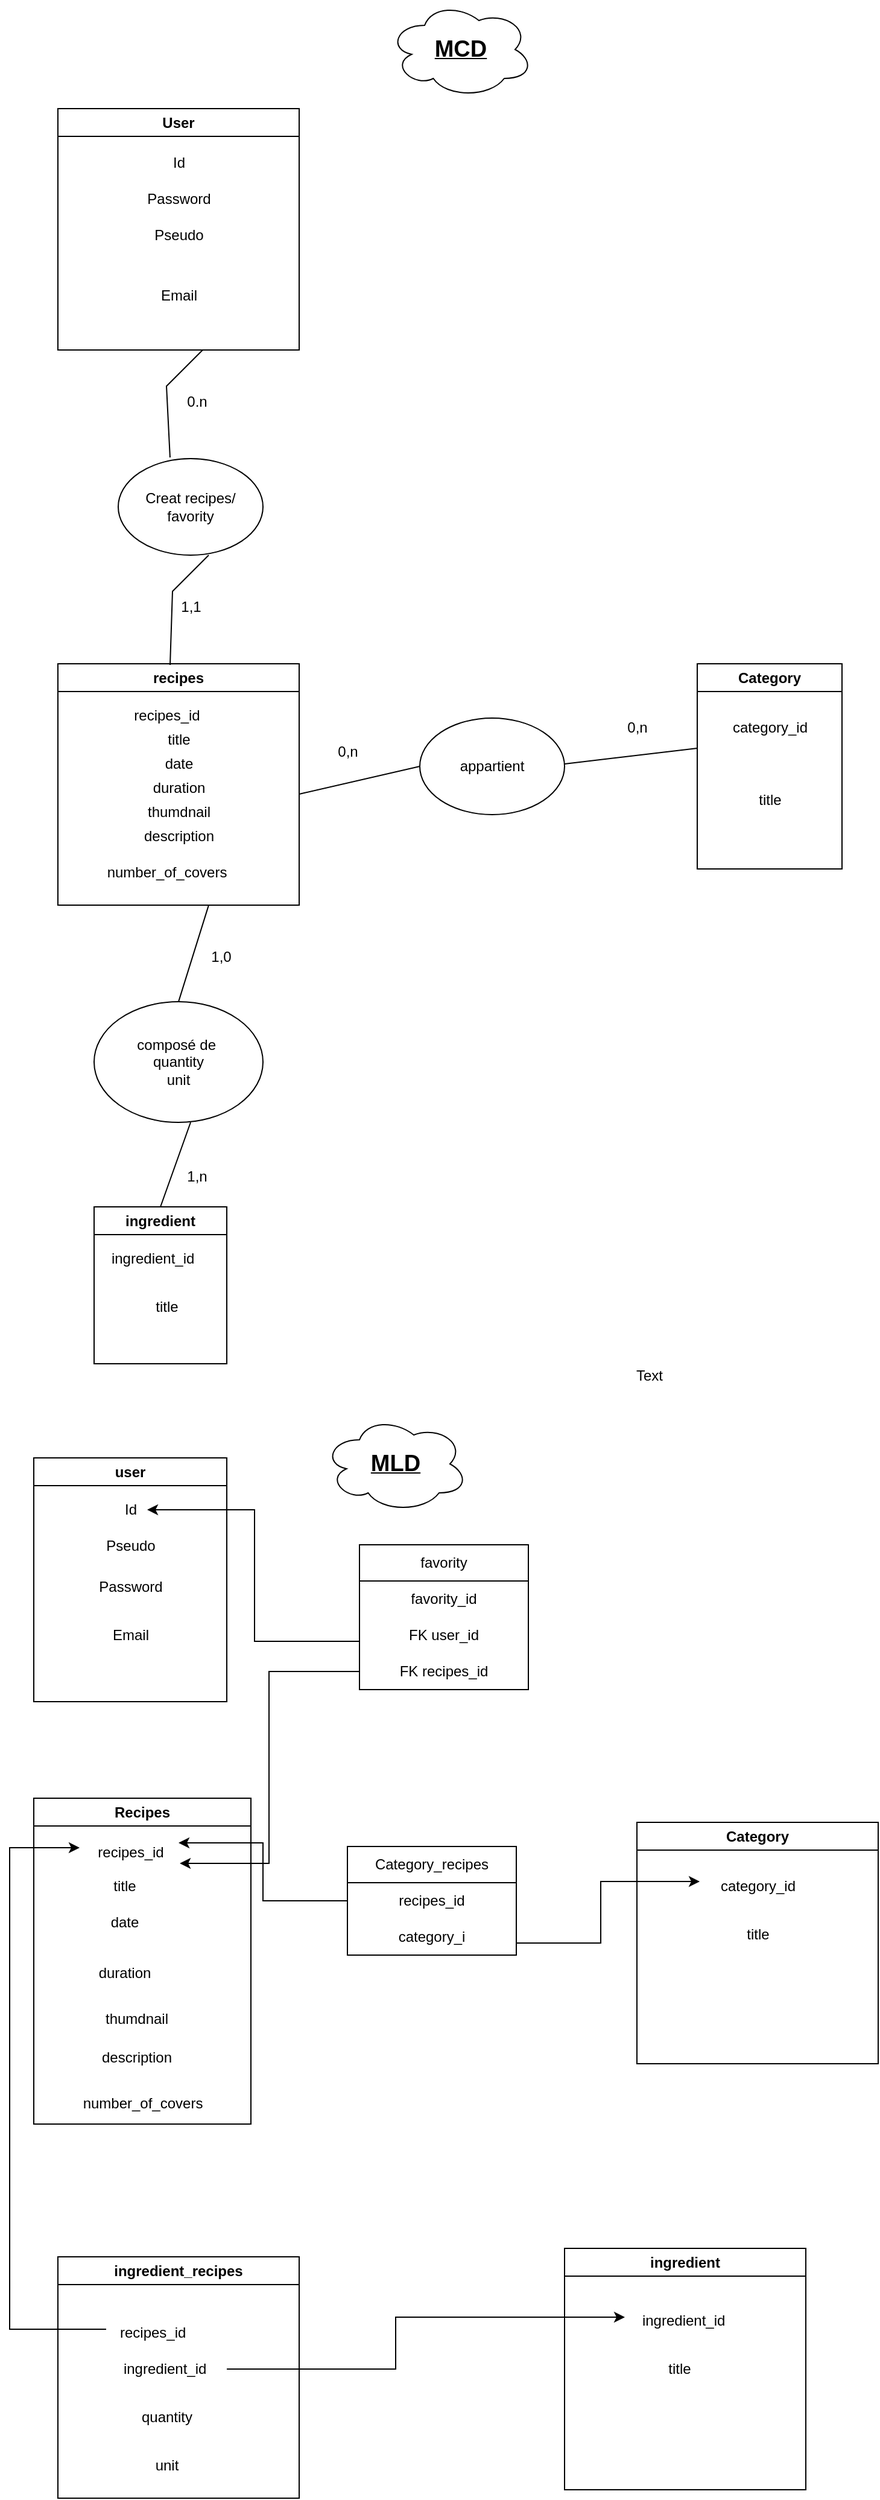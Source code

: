 <mxfile version="21.2.1" type="github">
  <diagram name="Page-1" id="wj9166zeu8E6wCw7k_po">
    <mxGraphModel dx="880" dy="1645" grid="1" gridSize="10" guides="1" tooltips="1" connect="1" arrows="1" fold="1" page="1" pageScale="1" pageWidth="827" pageHeight="1169" math="0" shadow="0">
      <root>
        <mxCell id="0" />
        <mxCell id="1" parent="0" />
        <mxCell id="bdfGBAIHHRgrsFEkhaWC-1" value="user" style="swimlane;whiteSpace=wrap;html=1;" parent="1" vertex="1">
          <mxGeometry x="60" y="38" width="160" height="202" as="geometry" />
        </mxCell>
        <mxCell id="bdfGBAIHHRgrsFEkhaWC-3" value="Pseudo" style="text;html=1;align=center;verticalAlign=middle;resizable=0;points=[];autosize=1;strokeColor=none;fillColor=none;" parent="bdfGBAIHHRgrsFEkhaWC-1" vertex="1">
          <mxGeometry x="50" y="58" width="60" height="30" as="geometry" />
        </mxCell>
        <mxCell id="bdfGBAIHHRgrsFEkhaWC-6" value="Password" style="text;html=1;align=center;verticalAlign=middle;resizable=0;points=[];autosize=1;strokeColor=none;fillColor=none;" parent="bdfGBAIHHRgrsFEkhaWC-1" vertex="1">
          <mxGeometry x="40" y="92" width="80" height="30" as="geometry" />
        </mxCell>
        <mxCell id="bdfGBAIHHRgrsFEkhaWC-2" value="Id" style="text;html=1;align=center;verticalAlign=middle;resizable=0;points=[];autosize=1;strokeColor=none;fillColor=none;" parent="bdfGBAIHHRgrsFEkhaWC-1" vertex="1">
          <mxGeometry x="65" y="28" width="30" height="30" as="geometry" />
        </mxCell>
        <mxCell id="bdfGBAIHHRgrsFEkhaWC-7" value="Email" style="text;html=1;align=center;verticalAlign=middle;resizable=0;points=[];autosize=1;strokeColor=none;fillColor=none;" parent="bdfGBAIHHRgrsFEkhaWC-1" vertex="1">
          <mxGeometry x="55" y="132" width="50" height="30" as="geometry" />
        </mxCell>
        <mxCell id="bdfGBAIHHRgrsFEkhaWC-8" value="Recipes" style="swimlane;whiteSpace=wrap;html=1;" parent="1" vertex="1">
          <mxGeometry x="60" y="320" width="180" height="270" as="geometry" />
        </mxCell>
        <mxCell id="bdfGBAIHHRgrsFEkhaWC-9" value="recipes_id" style="text;html=1;align=center;verticalAlign=middle;resizable=0;points=[];autosize=1;strokeColor=none;fillColor=none;" parent="bdfGBAIHHRgrsFEkhaWC-8" vertex="1">
          <mxGeometry x="40" y="30" width="80" height="30" as="geometry" />
        </mxCell>
        <mxCell id="bdfGBAIHHRgrsFEkhaWC-12" value="title" style="text;html=1;align=center;verticalAlign=middle;resizable=0;points=[];autosize=1;strokeColor=none;fillColor=none;" parent="bdfGBAIHHRgrsFEkhaWC-8" vertex="1">
          <mxGeometry x="55" y="58" width="40" height="30" as="geometry" />
        </mxCell>
        <mxCell id="bdfGBAIHHRgrsFEkhaWC-19" value="thumdnail" style="text;html=1;align=center;verticalAlign=middle;resizable=0;points=[];autosize=1;strokeColor=none;fillColor=none;" parent="bdfGBAIHHRgrsFEkhaWC-8" vertex="1">
          <mxGeometry x="45" y="168" width="80" height="30" as="geometry" />
        </mxCell>
        <mxCell id="bdfGBAIHHRgrsFEkhaWC-15" value="description" style="text;html=1;align=center;verticalAlign=middle;resizable=0;points=[];autosize=1;strokeColor=none;fillColor=none;" parent="bdfGBAIHHRgrsFEkhaWC-8" vertex="1">
          <mxGeometry x="45" y="200" width="80" height="30" as="geometry" />
        </mxCell>
        <mxCell id="bdfGBAIHHRgrsFEkhaWC-13" value="date" style="text;html=1;align=center;verticalAlign=middle;resizable=0;points=[];autosize=1;strokeColor=none;fillColor=none;" parent="bdfGBAIHHRgrsFEkhaWC-8" vertex="1">
          <mxGeometry x="50" y="88" width="50" height="30" as="geometry" />
        </mxCell>
        <mxCell id="bdfGBAIHHRgrsFEkhaWC-14" value="duration" style="text;html=1;align=center;verticalAlign=middle;resizable=0;points=[];autosize=1;strokeColor=none;fillColor=none;" parent="bdfGBAIHHRgrsFEkhaWC-8" vertex="1">
          <mxGeometry x="40" y="130" width="70" height="30" as="geometry" />
        </mxCell>
        <mxCell id="bdfGBAIHHRgrsFEkhaWC-20" value="number_of_covers" style="text;html=1;align=center;verticalAlign=middle;resizable=0;points=[];autosize=1;strokeColor=none;fillColor=none;" parent="1" vertex="1">
          <mxGeometry x="90" y="558" width="120" height="30" as="geometry" />
        </mxCell>
        <mxCell id="bdfGBAIHHRgrsFEkhaWC-21" value="Category" style="swimlane;whiteSpace=wrap;html=1;" parent="1" vertex="1">
          <mxGeometry x="560" y="340" width="200" height="200" as="geometry" />
        </mxCell>
        <mxCell id="bdfGBAIHHRgrsFEkhaWC-22" value="category_id" style="text;html=1;align=center;verticalAlign=middle;resizable=0;points=[];autosize=1;strokeColor=none;fillColor=none;" parent="1" vertex="1">
          <mxGeometry x="615" y="378" width="90" height="30" as="geometry" />
        </mxCell>
        <mxCell id="bdfGBAIHHRgrsFEkhaWC-23" value="title" style="text;html=1;align=center;verticalAlign=middle;resizable=0;points=[];autosize=1;strokeColor=none;fillColor=none;" parent="1" vertex="1">
          <mxGeometry x="640" y="418" width="40" height="30" as="geometry" />
        </mxCell>
        <mxCell id="bdfGBAIHHRgrsFEkhaWC-24" value="Category_recipes" style="swimlane;fontStyle=0;childLayout=stackLayout;horizontal=1;startSize=30;horizontalStack=0;resizeParent=1;resizeParentMax=0;resizeLast=0;collapsible=1;marginBottom=0;whiteSpace=wrap;html=1;" parent="1" vertex="1">
          <mxGeometry x="320" y="360" width="140" height="90" as="geometry" />
        </mxCell>
        <mxCell id="bdfGBAIHHRgrsFEkhaWC-25" value="recipes_id" style="text;strokeColor=none;fillColor=none;align=center;verticalAlign=middle;spacingLeft=4;spacingRight=4;overflow=hidden;points=[[0,0.5],[1,0.5]];portConstraint=eastwest;rotatable=0;whiteSpace=wrap;html=1;" parent="bdfGBAIHHRgrsFEkhaWC-24" vertex="1">
          <mxGeometry y="30" width="140" height="30" as="geometry" />
        </mxCell>
        <mxCell id="bdfGBAIHHRgrsFEkhaWC-26" value="category_i" style="text;strokeColor=none;fillColor=none;align=center;verticalAlign=middle;spacingLeft=4;spacingRight=4;overflow=hidden;points=[[0,0.5],[1,0.5]];portConstraint=eastwest;rotatable=0;whiteSpace=wrap;html=1;" parent="bdfGBAIHHRgrsFEkhaWC-24" vertex="1">
          <mxGeometry y="60" width="140" height="30" as="geometry" />
        </mxCell>
        <mxCell id="bdfGBAIHHRgrsFEkhaWC-28" style="edgeStyle=orthogonalEdgeStyle;rounded=0;orthogonalLoop=1;jettySize=auto;html=1;entryX=-0.033;entryY=0.367;entryDx=0;entryDy=0;entryPerimeter=0;" parent="1" source="bdfGBAIHHRgrsFEkhaWC-26" target="bdfGBAIHHRgrsFEkhaWC-22" edge="1">
          <mxGeometry relative="1" as="geometry">
            <Array as="points">
              <mxPoint x="530" y="440" />
              <mxPoint x="530" y="389" />
            </Array>
          </mxGeometry>
        </mxCell>
        <mxCell id="bdfGBAIHHRgrsFEkhaWC-29" style="edgeStyle=orthogonalEdgeStyle;rounded=0;orthogonalLoop=1;jettySize=auto;html=1;entryX=1;entryY=0.233;entryDx=0;entryDy=0;entryPerimeter=0;" parent="1" source="bdfGBAIHHRgrsFEkhaWC-25" target="bdfGBAIHHRgrsFEkhaWC-9" edge="1">
          <mxGeometry relative="1" as="geometry" />
        </mxCell>
        <mxCell id="bdfGBAIHHRgrsFEkhaWC-30" value="favority" style="swimlane;fontStyle=0;childLayout=stackLayout;horizontal=1;startSize=30;horizontalStack=0;resizeParent=1;resizeParentMax=0;resizeLast=0;collapsible=1;marginBottom=0;whiteSpace=wrap;html=1;" parent="1" vertex="1">
          <mxGeometry x="330" y="110" width="140" height="120" as="geometry" />
        </mxCell>
        <mxCell id="bdfGBAIHHRgrsFEkhaWC-31" value="favority_id" style="text;strokeColor=none;fillColor=none;align=center;verticalAlign=middle;spacingLeft=4;spacingRight=4;overflow=hidden;points=[[0,0.5],[1,0.5]];portConstraint=eastwest;rotatable=0;whiteSpace=wrap;html=1;" parent="bdfGBAIHHRgrsFEkhaWC-30" vertex="1">
          <mxGeometry y="30" width="140" height="30" as="geometry" />
        </mxCell>
        <mxCell id="bdfGBAIHHRgrsFEkhaWC-32" value="FK user_id" style="text;strokeColor=none;fillColor=none;align=center;verticalAlign=middle;spacingLeft=4;spacingRight=4;overflow=hidden;points=[[0,0.5],[1,0.5]];portConstraint=eastwest;rotatable=0;whiteSpace=wrap;html=1;" parent="bdfGBAIHHRgrsFEkhaWC-30" vertex="1">
          <mxGeometry y="60" width="140" height="30" as="geometry" />
        </mxCell>
        <mxCell id="bdfGBAIHHRgrsFEkhaWC-33" value="FK recipes_id" style="text;strokeColor=none;fillColor=none;align=center;verticalAlign=middle;spacingLeft=4;spacingRight=4;overflow=hidden;points=[[0,0.5],[1,0.5]];portConstraint=eastwest;rotatable=0;whiteSpace=wrap;html=1;" parent="bdfGBAIHHRgrsFEkhaWC-30" vertex="1">
          <mxGeometry y="90" width="140" height="30" as="geometry" />
        </mxCell>
        <mxCell id="bdfGBAIHHRgrsFEkhaWC-42" style="edgeStyle=orthogonalEdgeStyle;rounded=0;orthogonalLoop=1;jettySize=auto;html=1;entryX=-0.025;entryY=0.367;entryDx=0;entryDy=0;entryPerimeter=0;exitX=0;exitY=0.4;exitDx=0;exitDy=0;exitPerimeter=0;" parent="1" source="bdfGBAIHHRgrsFEkhaWC-35" target="bdfGBAIHHRgrsFEkhaWC-9" edge="1">
          <mxGeometry relative="1" as="geometry">
            <Array as="points">
              <mxPoint x="40" y="760" />
              <mxPoint x="40" y="361" />
            </Array>
          </mxGeometry>
        </mxCell>
        <mxCell id="bdfGBAIHHRgrsFEkhaWC-34" value="ingredient_recipes" style="swimlane;whiteSpace=wrap;html=1;" parent="1" vertex="1">
          <mxGeometry x="80" y="700" width="200" height="200" as="geometry" />
        </mxCell>
        <mxCell id="bdfGBAIHHRgrsFEkhaWC-35" value="recipes_id&amp;nbsp;" style="text;html=1;align=center;verticalAlign=middle;resizable=0;points=[];autosize=1;strokeColor=none;fillColor=none;" parent="1" vertex="1">
          <mxGeometry x="120" y="748" width="80" height="30" as="geometry" />
        </mxCell>
        <mxCell id="bdfGBAIHHRgrsFEkhaWC-43" style="edgeStyle=orthogonalEdgeStyle;rounded=0;orthogonalLoop=1;jettySize=auto;html=1;" parent="1" source="bdfGBAIHHRgrsFEkhaWC-36" target="bdfGBAIHHRgrsFEkhaWC-40" edge="1">
          <mxGeometry relative="1" as="geometry">
            <Array as="points">
              <mxPoint x="360" y="793" />
              <mxPoint x="360" y="750" />
            </Array>
          </mxGeometry>
        </mxCell>
        <mxCell id="bdfGBAIHHRgrsFEkhaWC-36" value="ingredient_id&amp;nbsp;" style="text;html=1;align=center;verticalAlign=middle;resizable=0;points=[];autosize=1;strokeColor=none;fillColor=none;" parent="1" vertex="1">
          <mxGeometry x="120" y="778" width="100" height="30" as="geometry" />
        </mxCell>
        <mxCell id="bdfGBAIHHRgrsFEkhaWC-37" value="quantity" style="text;html=1;align=center;verticalAlign=middle;resizable=0;points=[];autosize=1;strokeColor=none;fillColor=none;" parent="1" vertex="1">
          <mxGeometry x="135" y="818" width="70" height="30" as="geometry" />
        </mxCell>
        <mxCell id="bdfGBAIHHRgrsFEkhaWC-38" value="unit" style="text;html=1;align=center;verticalAlign=middle;resizable=0;points=[];autosize=1;strokeColor=none;fillColor=none;" parent="1" vertex="1">
          <mxGeometry x="150" y="858" width="40" height="30" as="geometry" />
        </mxCell>
        <mxCell id="bdfGBAIHHRgrsFEkhaWC-39" value="ingredient" style="swimlane;whiteSpace=wrap;html=1;" parent="1" vertex="1">
          <mxGeometry x="500" y="693" width="200" height="200" as="geometry" />
        </mxCell>
        <mxCell id="bdfGBAIHHRgrsFEkhaWC-41" value="title" style="text;html=1;align=center;verticalAlign=middle;resizable=0;points=[];autosize=1;strokeColor=none;fillColor=none;" parent="bdfGBAIHHRgrsFEkhaWC-39" vertex="1">
          <mxGeometry x="75" y="85" width="40" height="30" as="geometry" />
        </mxCell>
        <mxCell id="bdfGBAIHHRgrsFEkhaWC-40" value="ingredient_id&amp;nbsp;" style="text;html=1;align=center;verticalAlign=middle;resizable=0;points=[];autosize=1;strokeColor=none;fillColor=none;" parent="1" vertex="1">
          <mxGeometry x="550" y="738" width="100" height="30" as="geometry" />
        </mxCell>
        <mxCell id="bdfGBAIHHRgrsFEkhaWC-44" style="edgeStyle=orthogonalEdgeStyle;rounded=0;orthogonalLoop=1;jettySize=auto;html=1;entryX=0.967;entryY=0.5;entryDx=0;entryDy=0;entryPerimeter=0;" parent="1" source="bdfGBAIHHRgrsFEkhaWC-32" target="bdfGBAIHHRgrsFEkhaWC-2" edge="1">
          <mxGeometry relative="1" as="geometry">
            <Array as="points">
              <mxPoint x="243" y="190" />
              <mxPoint x="243" y="81" />
            </Array>
          </mxGeometry>
        </mxCell>
        <mxCell id="bdfGBAIHHRgrsFEkhaWC-45" style="edgeStyle=orthogonalEdgeStyle;rounded=0;orthogonalLoop=1;jettySize=auto;html=1;entryX=1.013;entryY=0.8;entryDx=0;entryDy=0;entryPerimeter=0;" parent="1" source="bdfGBAIHHRgrsFEkhaWC-33" target="bdfGBAIHHRgrsFEkhaWC-9" edge="1">
          <mxGeometry relative="1" as="geometry" />
        </mxCell>
        <mxCell id="bdfGBAIHHRgrsFEkhaWC-49" value="&lt;b&gt;&lt;u&gt;&lt;font style=&quot;font-size: 19px;&quot;&gt;MLD&lt;/font&gt;&lt;/u&gt;&lt;/b&gt;" style="ellipse;shape=cloud;whiteSpace=wrap;html=1;" parent="1" vertex="1">
          <mxGeometry x="300" y="3" width="120" height="80" as="geometry" />
        </mxCell>
        <mxCell id="bdfGBAIHHRgrsFEkhaWC-50" value="Text" style="text;html=1;align=center;verticalAlign=middle;resizable=0;points=[];autosize=1;strokeColor=none;fillColor=none;" parent="1" vertex="1">
          <mxGeometry x="545" y="-45" width="50" height="30" as="geometry" />
        </mxCell>
        <mxCell id="bdfGBAIHHRgrsFEkhaWC-51" value="&lt;b&gt;&lt;u&gt;&lt;font style=&quot;font-size: 19px;&quot;&gt;MCD&lt;/font&gt;&lt;/u&gt;&lt;/b&gt;" style="ellipse;shape=cloud;whiteSpace=wrap;html=1;" parent="1" vertex="1">
          <mxGeometry x="354" y="-1169" width="120" height="80" as="geometry" />
        </mxCell>
        <mxCell id="bdfGBAIHHRgrsFEkhaWC-52" value="User" style="swimlane;whiteSpace=wrap;html=1;" parent="1" vertex="1">
          <mxGeometry x="80" y="-1080" width="200" height="200" as="geometry" />
        </mxCell>
        <mxCell id="bdfGBAIHHRgrsFEkhaWC-55" value="Password" style="text;html=1;align=center;verticalAlign=middle;resizable=0;points=[];autosize=1;strokeColor=none;fillColor=none;" parent="bdfGBAIHHRgrsFEkhaWC-52" vertex="1">
          <mxGeometry x="60" y="60" width="80" height="30" as="geometry" />
        </mxCell>
        <mxCell id="bdfGBAIHHRgrsFEkhaWC-53" value="Id" style="text;html=1;align=center;verticalAlign=middle;resizable=0;points=[];autosize=1;strokeColor=none;fillColor=none;" parent="bdfGBAIHHRgrsFEkhaWC-52" vertex="1">
          <mxGeometry x="85" y="30" width="30" height="30" as="geometry" />
        </mxCell>
        <mxCell id="bdfGBAIHHRgrsFEkhaWC-54" value="Pseudo" style="text;html=1;align=center;verticalAlign=middle;resizable=0;points=[];autosize=1;strokeColor=none;fillColor=none;" parent="bdfGBAIHHRgrsFEkhaWC-52" vertex="1">
          <mxGeometry x="70" y="90" width="60" height="30" as="geometry" />
        </mxCell>
        <mxCell id="bdfGBAIHHRgrsFEkhaWC-56" value="Email" style="text;html=1;align=center;verticalAlign=middle;resizable=0;points=[];autosize=1;strokeColor=none;fillColor=none;" parent="bdfGBAIHHRgrsFEkhaWC-52" vertex="1">
          <mxGeometry x="75" y="140" width="50" height="30" as="geometry" />
        </mxCell>
        <mxCell id="bdfGBAIHHRgrsFEkhaWC-58" value="Creat recipes/&lt;br&gt;favority" style="ellipse;whiteSpace=wrap;html=1;" parent="1" vertex="1">
          <mxGeometry x="130" y="-790" width="120" height="80" as="geometry" />
        </mxCell>
        <mxCell id="bdfGBAIHHRgrsFEkhaWC-59" value="" style="endArrow=none;html=1;rounded=0;exitX=0.358;exitY=-0.012;exitDx=0;exitDy=0;exitPerimeter=0;" parent="1" source="bdfGBAIHHRgrsFEkhaWC-58" edge="1">
          <mxGeometry width="50" height="50" relative="1" as="geometry">
            <mxPoint x="150" y="-830" as="sourcePoint" />
            <mxPoint x="200" y="-880" as="targetPoint" />
            <Array as="points">
              <mxPoint x="170" y="-850" />
            </Array>
          </mxGeometry>
        </mxCell>
        <mxCell id="bdfGBAIHHRgrsFEkhaWC-60" value="0.n" style="text;html=1;align=center;verticalAlign=middle;resizable=0;points=[];autosize=1;strokeColor=none;fillColor=none;" parent="1" vertex="1">
          <mxGeometry x="175" y="-852" width="40" height="30" as="geometry" />
        </mxCell>
        <mxCell id="bdfGBAIHHRgrsFEkhaWC-61" value="recipes" style="swimlane;whiteSpace=wrap;html=1;" parent="1" vertex="1">
          <mxGeometry x="80" y="-620" width="200" height="200" as="geometry" />
        </mxCell>
        <mxCell id="bdfGBAIHHRgrsFEkhaWC-62" value="" style="endArrow=none;html=1;rounded=0;exitX=0.465;exitY=0.005;exitDx=0;exitDy=0;exitPerimeter=0;" parent="1" source="bdfGBAIHHRgrsFEkhaWC-61" edge="1">
          <mxGeometry width="50" height="50" relative="1" as="geometry">
            <mxPoint x="155" y="-660" as="sourcePoint" />
            <mxPoint x="205" y="-710" as="targetPoint" />
            <Array as="points">
              <mxPoint x="175" y="-680" />
            </Array>
          </mxGeometry>
        </mxCell>
        <mxCell id="bdfGBAIHHRgrsFEkhaWC-63" value="1,1" style="text;html=1;align=center;verticalAlign=middle;resizable=0;points=[];autosize=1;strokeColor=none;fillColor=none;" parent="1" vertex="1">
          <mxGeometry x="170" y="-682" width="40" height="30" as="geometry" />
        </mxCell>
        <mxCell id="bdfGBAIHHRgrsFEkhaWC-64" value="recipes_id" style="text;html=1;align=center;verticalAlign=middle;resizable=0;points=[];autosize=1;strokeColor=none;fillColor=none;" parent="1" vertex="1">
          <mxGeometry x="130" y="-592" width="80" height="30" as="geometry" />
        </mxCell>
        <mxCell id="bdfGBAIHHRgrsFEkhaWC-67" value="title" style="text;html=1;align=center;verticalAlign=middle;resizable=0;points=[];autosize=1;strokeColor=none;fillColor=none;" parent="1" vertex="1">
          <mxGeometry x="160" y="-572" width="40" height="30" as="geometry" />
        </mxCell>
        <mxCell id="bdfGBAIHHRgrsFEkhaWC-68" value="date" style="text;html=1;align=center;verticalAlign=middle;resizable=0;points=[];autosize=1;strokeColor=none;fillColor=none;" parent="1" vertex="1">
          <mxGeometry x="155" y="-552" width="50" height="30" as="geometry" />
        </mxCell>
        <mxCell id="bdfGBAIHHRgrsFEkhaWC-69" value="duration" style="text;html=1;align=center;verticalAlign=middle;resizable=0;points=[];autosize=1;strokeColor=none;fillColor=none;" parent="1" vertex="1">
          <mxGeometry x="145" y="-532" width="70" height="30" as="geometry" />
        </mxCell>
        <mxCell id="bdfGBAIHHRgrsFEkhaWC-70" value="thumdnail" style="text;html=1;align=center;verticalAlign=middle;resizable=0;points=[];autosize=1;strokeColor=none;fillColor=none;" parent="1" vertex="1">
          <mxGeometry x="140" y="-512" width="80" height="30" as="geometry" />
        </mxCell>
        <mxCell id="bdfGBAIHHRgrsFEkhaWC-71" value="description" style="text;html=1;align=center;verticalAlign=middle;resizable=0;points=[];autosize=1;strokeColor=none;fillColor=none;" parent="1" vertex="1">
          <mxGeometry x="140" y="-492" width="80" height="30" as="geometry" />
        </mxCell>
        <mxCell id="bdfGBAIHHRgrsFEkhaWC-72" value="number_of_covers" style="text;html=1;align=center;verticalAlign=middle;resizable=0;points=[];autosize=1;strokeColor=none;fillColor=none;" parent="1" vertex="1">
          <mxGeometry x="110" y="-462" width="120" height="30" as="geometry" />
        </mxCell>
        <mxCell id="bdfGBAIHHRgrsFEkhaWC-73" value="composé de&amp;nbsp;&lt;br&gt;quantity&lt;br&gt;unit" style="ellipse;whiteSpace=wrap;html=1;" parent="1" vertex="1">
          <mxGeometry x="110" y="-340" width="140" height="100" as="geometry" />
        </mxCell>
        <mxCell id="bdfGBAIHHRgrsFEkhaWC-74" value="" style="endArrow=none;html=1;rounded=0;exitX=0.5;exitY=0;exitDx=0;exitDy=0;" parent="1" source="bdfGBAIHHRgrsFEkhaWC-73" edge="1">
          <mxGeometry width="50" height="50" relative="1" as="geometry">
            <mxPoint x="155" y="-370" as="sourcePoint" />
            <mxPoint x="205" y="-420" as="targetPoint" />
          </mxGeometry>
        </mxCell>
        <mxCell id="bdfGBAIHHRgrsFEkhaWC-75" value="ingredient" style="swimlane;whiteSpace=wrap;html=1;" parent="1" vertex="1">
          <mxGeometry x="110" y="-170" width="110" height="130" as="geometry" />
        </mxCell>
        <mxCell id="bdfGBAIHHRgrsFEkhaWC-76" value="ingredient_id&amp;nbsp;" style="text;html=1;align=center;verticalAlign=middle;resizable=0;points=[];autosize=1;strokeColor=none;fillColor=none;" parent="1" vertex="1">
          <mxGeometry x="110" y="-142" width="100" height="30" as="geometry" />
        </mxCell>
        <mxCell id="bdfGBAIHHRgrsFEkhaWC-77" value="title" style="text;html=1;align=center;verticalAlign=middle;resizable=0;points=[];autosize=1;strokeColor=none;fillColor=none;" parent="1" vertex="1">
          <mxGeometry x="150" y="-102" width="40" height="30" as="geometry" />
        </mxCell>
        <mxCell id="bdfGBAIHHRgrsFEkhaWC-78" value="" style="endArrow=none;html=1;rounded=0;exitX=0.5;exitY=0;exitDx=0;exitDy=0;" parent="1" source="bdfGBAIHHRgrsFEkhaWC-75" edge="1">
          <mxGeometry width="50" height="50" relative="1" as="geometry">
            <mxPoint x="140" y="-190" as="sourcePoint" />
            <mxPoint x="190" y="-240" as="targetPoint" />
          </mxGeometry>
        </mxCell>
        <mxCell id="bdfGBAIHHRgrsFEkhaWC-79" value="1,0" style="text;html=1;align=center;verticalAlign=middle;resizable=0;points=[];autosize=1;strokeColor=none;fillColor=none;" parent="1" vertex="1">
          <mxGeometry x="195" y="-392" width="40" height="30" as="geometry" />
        </mxCell>
        <mxCell id="bdfGBAIHHRgrsFEkhaWC-80" value="1,n" style="text;html=1;align=center;verticalAlign=middle;resizable=0;points=[];autosize=1;strokeColor=none;fillColor=none;" parent="1" vertex="1">
          <mxGeometry x="175" y="-210" width="40" height="30" as="geometry" />
        </mxCell>
        <mxCell id="bdfGBAIHHRgrsFEkhaWC-81" value="appartient" style="ellipse;whiteSpace=wrap;html=1;" parent="1" vertex="1">
          <mxGeometry x="380" y="-575" width="120" height="80" as="geometry" />
        </mxCell>
        <mxCell id="bdfGBAIHHRgrsFEkhaWC-83" value="Category" style="swimlane;whiteSpace=wrap;html=1;" parent="1" vertex="1">
          <mxGeometry x="610" y="-620" width="120" height="170" as="geometry" />
        </mxCell>
        <mxCell id="bdfGBAIHHRgrsFEkhaWC-84" value="category_id" style="text;html=1;align=center;verticalAlign=middle;resizable=0;points=[];autosize=1;strokeColor=none;fillColor=none;" parent="1" vertex="1">
          <mxGeometry x="625" y="-582" width="90" height="30" as="geometry" />
        </mxCell>
        <mxCell id="bdfGBAIHHRgrsFEkhaWC-85" value="title" style="text;html=1;align=center;verticalAlign=middle;resizable=0;points=[];autosize=1;strokeColor=none;fillColor=none;" parent="1" vertex="1">
          <mxGeometry x="650" y="-522" width="40" height="30" as="geometry" />
        </mxCell>
        <mxCell id="bdfGBAIHHRgrsFEkhaWC-87" value="" style="endArrow=none;html=1;rounded=0;entryX=0;entryY=0.5;entryDx=0;entryDy=0;" parent="1" target="bdfGBAIHHRgrsFEkhaWC-81" edge="1">
          <mxGeometry width="50" height="50" relative="1" as="geometry">
            <mxPoint x="280" y="-512" as="sourcePoint" />
            <mxPoint x="330" y="-562" as="targetPoint" />
          </mxGeometry>
        </mxCell>
        <mxCell id="bdfGBAIHHRgrsFEkhaWC-88" value="0,n" style="text;html=1;align=center;verticalAlign=middle;resizable=0;points=[];autosize=1;strokeColor=none;fillColor=none;" parent="1" vertex="1">
          <mxGeometry x="300" y="-562" width="40" height="30" as="geometry" />
        </mxCell>
        <mxCell id="bdfGBAIHHRgrsFEkhaWC-89" value="" style="endArrow=none;html=1;rounded=0;" parent="1" edge="1">
          <mxGeometry width="50" height="50" relative="1" as="geometry">
            <mxPoint x="500" y="-537" as="sourcePoint" />
            <mxPoint x="610" y="-550" as="targetPoint" />
          </mxGeometry>
        </mxCell>
        <mxCell id="bdfGBAIHHRgrsFEkhaWC-90" value="0,n" style="text;html=1;align=center;verticalAlign=middle;resizable=0;points=[];autosize=1;strokeColor=none;fillColor=none;" parent="1" vertex="1">
          <mxGeometry x="540" y="-582" width="40" height="30" as="geometry" />
        </mxCell>
      </root>
    </mxGraphModel>
  </diagram>
</mxfile>
